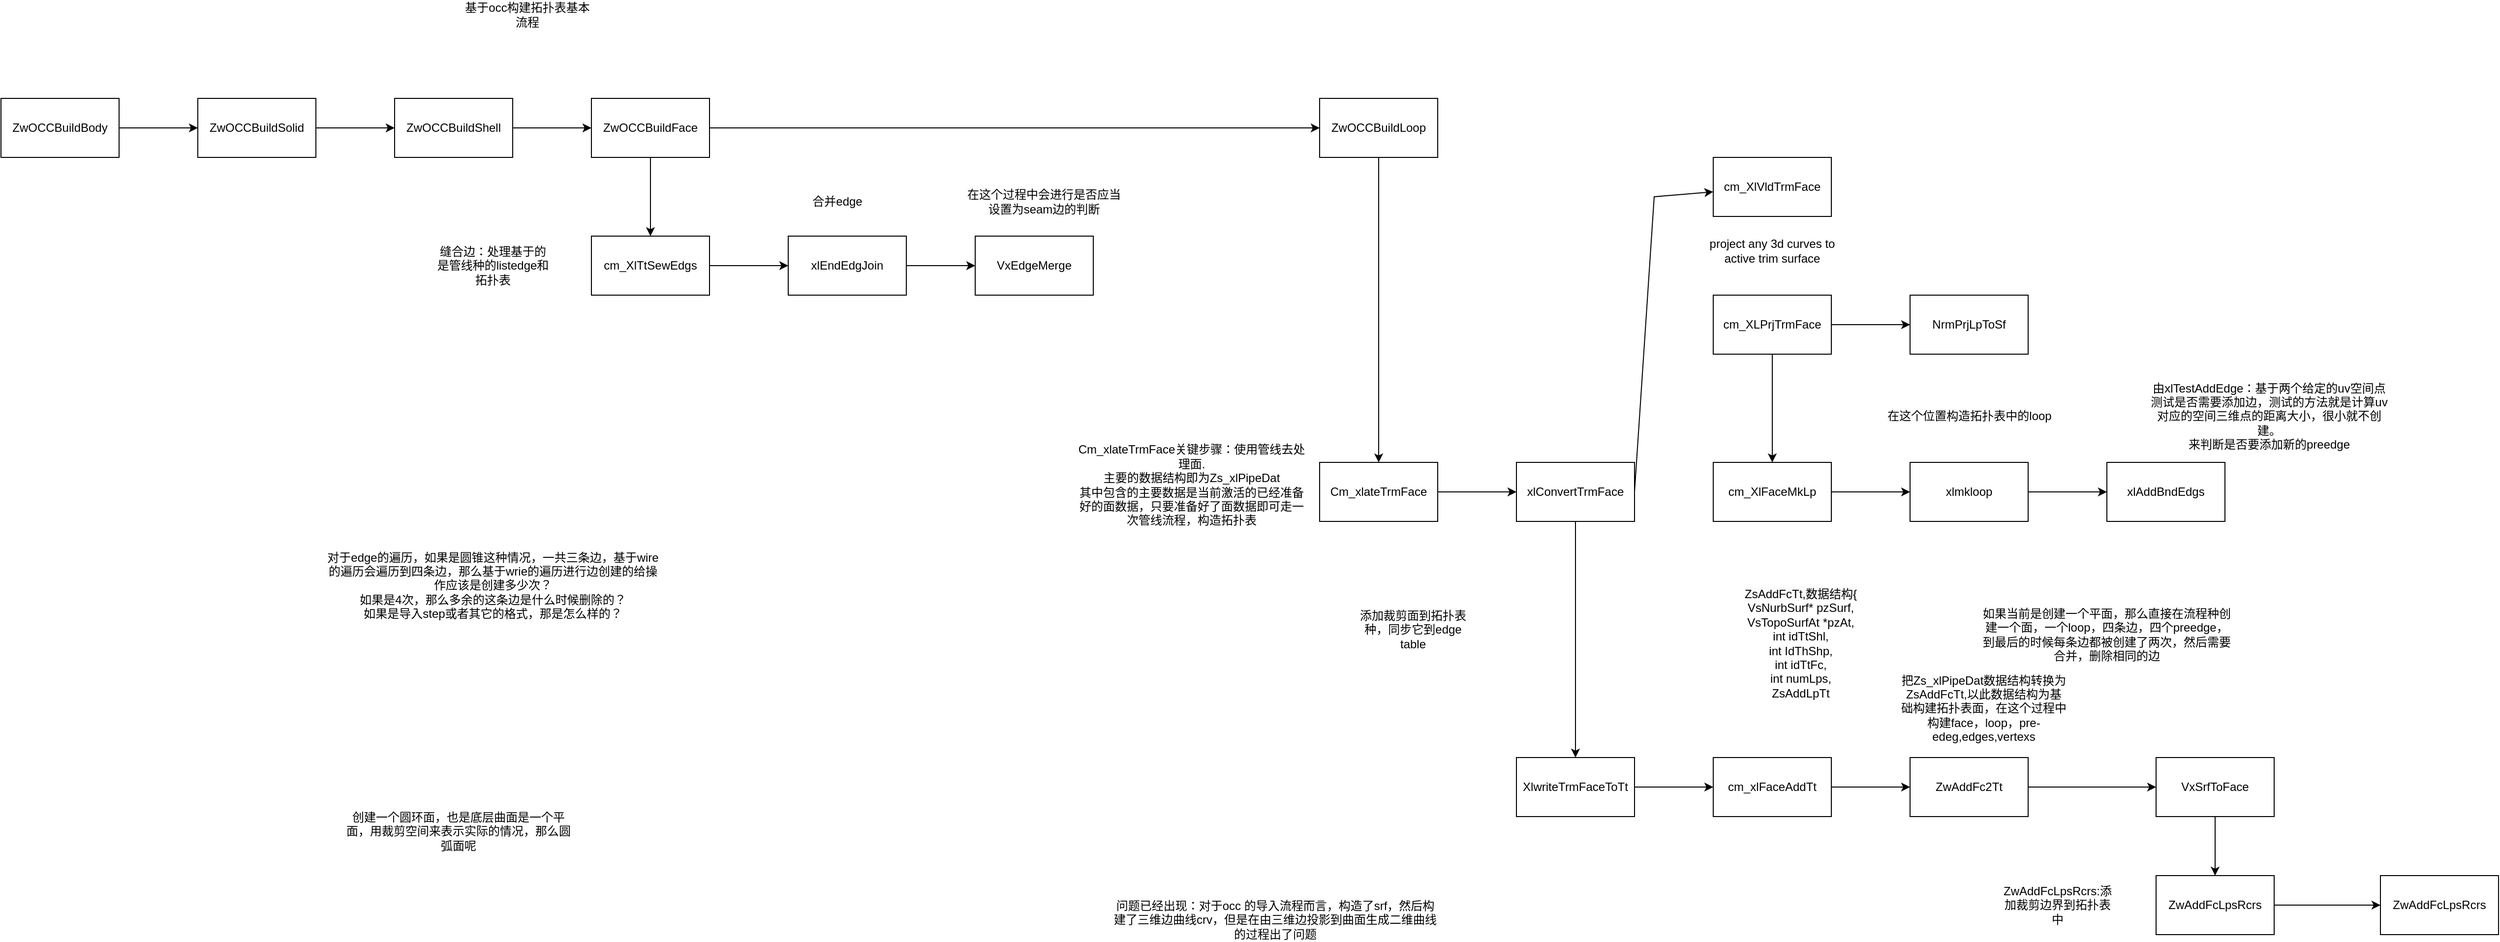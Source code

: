 <mxfile version="24.8.4">
  <diagram name="第 1 页" id="cpMwv3mzheXXSJGDuKsl">
    <mxGraphModel dx="1877" dy="618" grid="1" gridSize="10" guides="1" tooltips="1" connect="1" arrows="1" fold="1" page="1" pageScale="1" pageWidth="827" pageHeight="1169" math="0" shadow="0">
      <root>
        <mxCell id="0" />
        <mxCell id="1" parent="0" />
        <mxCell id="IKvankt0lo-OYt-cGhuD-1" value="" style="edgeStyle=orthogonalEdgeStyle;rounded=0;orthogonalLoop=1;jettySize=auto;html=1;" edge="1" parent="1" source="IKvankt0lo-OYt-cGhuD-2" target="IKvankt0lo-OYt-cGhuD-5">
          <mxGeometry relative="1" as="geometry" />
        </mxCell>
        <mxCell id="IKvankt0lo-OYt-cGhuD-2" value="ZwOCCBuildBody" style="rounded=0;whiteSpace=wrap;html=1;" vertex="1" parent="1">
          <mxGeometry x="-470" y="290" width="120" height="60" as="geometry" />
        </mxCell>
        <mxCell id="IKvankt0lo-OYt-cGhuD-3" value="基于occ构建拓扑表基本流程" style="text;html=1;align=center;verticalAlign=middle;whiteSpace=wrap;rounded=0;" vertex="1" parent="1">
          <mxGeometry y="190" width="130" height="30" as="geometry" />
        </mxCell>
        <mxCell id="IKvankt0lo-OYt-cGhuD-4" value="" style="edgeStyle=orthogonalEdgeStyle;rounded=0;orthogonalLoop=1;jettySize=auto;html=1;" edge="1" parent="1" source="IKvankt0lo-OYt-cGhuD-5" target="IKvankt0lo-OYt-cGhuD-7">
          <mxGeometry relative="1" as="geometry" />
        </mxCell>
        <mxCell id="IKvankt0lo-OYt-cGhuD-5" value="ZwOCCBuildSolid" style="rounded=0;whiteSpace=wrap;html=1;" vertex="1" parent="1">
          <mxGeometry x="-270" y="290" width="120" height="60" as="geometry" />
        </mxCell>
        <mxCell id="IKvankt0lo-OYt-cGhuD-6" value="" style="edgeStyle=orthogonalEdgeStyle;rounded=0;orthogonalLoop=1;jettySize=auto;html=1;" edge="1" parent="1" source="IKvankt0lo-OYt-cGhuD-7" target="IKvankt0lo-OYt-cGhuD-10">
          <mxGeometry relative="1" as="geometry" />
        </mxCell>
        <mxCell id="IKvankt0lo-OYt-cGhuD-7" value="ZwOCCBuildShell" style="rounded=0;whiteSpace=wrap;html=1;" vertex="1" parent="1">
          <mxGeometry x="-70" y="290" width="120" height="60" as="geometry" />
        </mxCell>
        <mxCell id="IKvankt0lo-OYt-cGhuD-8" value="" style="edgeStyle=orthogonalEdgeStyle;rounded=0;orthogonalLoop=1;jettySize=auto;html=1;" edge="1" parent="1" source="IKvankt0lo-OYt-cGhuD-10" target="IKvankt0lo-OYt-cGhuD-12">
          <mxGeometry relative="1" as="geometry" />
        </mxCell>
        <mxCell id="IKvankt0lo-OYt-cGhuD-9" value="" style="edgeStyle=orthogonalEdgeStyle;rounded=0;orthogonalLoop=1;jettySize=auto;html=1;" edge="1" parent="1" source="IKvankt0lo-OYt-cGhuD-10" target="IKvankt0lo-OYt-cGhuD-29">
          <mxGeometry relative="1" as="geometry" />
        </mxCell>
        <mxCell id="IKvankt0lo-OYt-cGhuD-10" value="ZwOCCBuildFace" style="rounded=0;whiteSpace=wrap;html=1;" vertex="1" parent="1">
          <mxGeometry x="130" y="290" width="120" height="60" as="geometry" />
        </mxCell>
        <mxCell id="IKvankt0lo-OYt-cGhuD-11" value="" style="edgeStyle=orthogonalEdgeStyle;rounded=0;orthogonalLoop=1;jettySize=auto;html=1;" edge="1" parent="1" source="IKvankt0lo-OYt-cGhuD-12" target="IKvankt0lo-OYt-cGhuD-14">
          <mxGeometry relative="1" as="geometry" />
        </mxCell>
        <mxCell id="IKvankt0lo-OYt-cGhuD-12" value="ZwOCCBuildLoop" style="rounded=0;whiteSpace=wrap;html=1;" vertex="1" parent="1">
          <mxGeometry x="870" y="290" width="120" height="60" as="geometry" />
        </mxCell>
        <mxCell id="IKvankt0lo-OYt-cGhuD-13" value="" style="edgeStyle=orthogonalEdgeStyle;rounded=0;orthogonalLoop=1;jettySize=auto;html=1;" edge="1" parent="1" source="IKvankt0lo-OYt-cGhuD-14" target="IKvankt0lo-OYt-cGhuD-17">
          <mxGeometry relative="1" as="geometry" />
        </mxCell>
        <mxCell id="IKvankt0lo-OYt-cGhuD-14" value="Cm_xlateTrmFace" style="rounded=0;whiteSpace=wrap;html=1;" vertex="1" parent="1">
          <mxGeometry x="870" y="660" width="120" height="60" as="geometry" />
        </mxCell>
        <mxCell id="IKvankt0lo-OYt-cGhuD-15" value="Cm_xlateTrmFace关键步骤：使用管线去处理面.&lt;div&gt;主要的数据结构即为Zs_xlPipeDat&lt;/div&gt;&lt;div&gt;其中包含的主要数据是当前激活的已经准备好的面数据，只要准备好了面数据即可走一次管线流程，构造拓扑表&lt;/div&gt;" style="text;html=1;align=center;verticalAlign=middle;whiteSpace=wrap;rounded=0;" vertex="1" parent="1">
          <mxGeometry x="620" y="630" width="240" height="105" as="geometry" />
        </mxCell>
        <mxCell id="IKvankt0lo-OYt-cGhuD-16" value="" style="edgeStyle=orthogonalEdgeStyle;rounded=0;orthogonalLoop=1;jettySize=auto;html=1;" edge="1" parent="1" source="IKvankt0lo-OYt-cGhuD-17" target="IKvankt0lo-OYt-cGhuD-19">
          <mxGeometry relative="1" as="geometry" />
        </mxCell>
        <mxCell id="IKvankt0lo-OYt-cGhuD-17" value="xlConvertTrmFace" style="rounded=0;whiteSpace=wrap;html=1;" vertex="1" parent="1">
          <mxGeometry x="1070" y="660" width="120" height="60" as="geometry" />
        </mxCell>
        <mxCell id="IKvankt0lo-OYt-cGhuD-18" value="" style="edgeStyle=orthogonalEdgeStyle;rounded=0;orthogonalLoop=1;jettySize=auto;html=1;" edge="1" parent="1" source="IKvankt0lo-OYt-cGhuD-19" target="IKvankt0lo-OYt-cGhuD-22">
          <mxGeometry relative="1" as="geometry" />
        </mxCell>
        <mxCell id="IKvankt0lo-OYt-cGhuD-19" value="XlwriteTrmFaceToTt" style="rounded=0;whiteSpace=wrap;html=1;" vertex="1" parent="1">
          <mxGeometry x="1070" y="960" width="120" height="60" as="geometry" />
        </mxCell>
        <mxCell id="IKvankt0lo-OYt-cGhuD-20" value="添加裁剪面到拓扑表种，同步它到edge table" style="text;html=1;align=center;verticalAlign=middle;whiteSpace=wrap;rounded=0;" vertex="1" parent="1">
          <mxGeometry x="900" y="815" width="130" height="30" as="geometry" />
        </mxCell>
        <mxCell id="IKvankt0lo-OYt-cGhuD-21" value="" style="edgeStyle=orthogonalEdgeStyle;rounded=0;orthogonalLoop=1;jettySize=auto;html=1;" edge="1" parent="1" source="IKvankt0lo-OYt-cGhuD-22" target="IKvankt0lo-OYt-cGhuD-24">
          <mxGeometry relative="1" as="geometry" />
        </mxCell>
        <mxCell id="IKvankt0lo-OYt-cGhuD-22" value="cm_xlFaceAddTt" style="rounded=0;whiteSpace=wrap;html=1;" vertex="1" parent="1">
          <mxGeometry x="1270" y="960" width="120" height="60" as="geometry" />
        </mxCell>
        <mxCell id="IKvankt0lo-OYt-cGhuD-23" value="" style="edgeStyle=orthogonalEdgeStyle;rounded=0;orthogonalLoop=1;jettySize=auto;html=1;" edge="1" parent="1" source="IKvankt0lo-OYt-cGhuD-24" target="IKvankt0lo-OYt-cGhuD-38">
          <mxGeometry relative="1" as="geometry" />
        </mxCell>
        <mxCell id="IKvankt0lo-OYt-cGhuD-24" value="ZwAddFc2Tt" style="rounded=0;whiteSpace=wrap;html=1;" vertex="1" parent="1">
          <mxGeometry x="1470" y="960" width="120" height="60" as="geometry" />
        </mxCell>
        <mxCell id="IKvankt0lo-OYt-cGhuD-25" value="把Zs_xlPipeDat数据结构转换为ZsAddFcTt,以此数据结构为基础构建拓扑表面，在这个过程中构建face，loop，pre-edeg,edges,vertexs" style="text;html=1;align=center;verticalAlign=middle;whiteSpace=wrap;rounded=0;" vertex="1" parent="1">
          <mxGeometry x="1460" y="890" width="170" height="40" as="geometry" />
        </mxCell>
        <mxCell id="IKvankt0lo-OYt-cGhuD-26" value="&lt;span style=&quot;color: rgb(0, 0, 0); font-family: Helvetica; font-size: 12px; font-style: normal; font-variant-ligatures: normal; font-variant-caps: normal; font-weight: 400; letter-spacing: normal; orphans: 2; text-align: center; text-indent: 0px; text-transform: none; widows: 2; word-spacing: 0px; -webkit-text-stroke-width: 0px; white-space: normal; background-color: rgb(251, 251, 251); text-decoration-thickness: initial; text-decoration-style: initial; text-decoration-color: initial; display: inline !important; float: none;&quot;&gt;ZsAddFcTt,数据结构{&lt;/span&gt;&lt;div&gt;&lt;div style=&quot;text-align: center;&quot;&gt;VsNurbSurf* pzSurf,&lt;/div&gt;&lt;div style=&quot;text-align: center;&quot;&gt;VsTopoSurfAt *pzAt,&lt;/div&gt;&lt;div style=&quot;text-align: center;&quot;&gt;int idTtShl,&lt;/div&gt;&lt;div style=&quot;text-align: center;&quot;&gt;int IdThShp,&lt;/div&gt;&lt;div style=&quot;text-align: center;&quot;&gt;int idTtFc,&lt;/div&gt;&lt;div style=&quot;text-align: center;&quot;&gt;int numLps,&lt;/div&gt;&lt;div style=&quot;text-align: center;&quot;&gt;ZsAddLpTt&lt;/div&gt;&lt;div style=&quot;text-align: center;&quot;&gt;&lt;br&gt;&lt;/div&gt;&lt;div&gt;&lt;div style=&quot;text-align: center;&quot;&gt;&lt;br&gt;&lt;/div&gt;&lt;div&gt;&lt;span style=&quot;color: rgb(0, 0, 0); font-family: Helvetica; font-size: 12px; font-style: normal; font-variant-ligatures: normal; font-variant-caps: normal; font-weight: 400; letter-spacing: normal; orphans: 2; text-align: center; text-indent: 0px; text-transform: none; widows: 2; word-spacing: 0px; -webkit-text-stroke-width: 0px; white-space: normal; background-color: rgb(251, 251, 251); text-decoration-thickness: initial; text-decoration-style: initial; text-decoration-color: initial; display: inline !important; float: none;&quot;&gt;&lt;br&gt;&lt;/span&gt;&lt;/div&gt;&lt;/div&gt;&lt;/div&gt;" style="text;whiteSpace=wrap;html=1;" vertex="1" parent="1">
          <mxGeometry x="1300" y="780" width="210" height="130" as="geometry" />
        </mxCell>
        <mxCell id="IKvankt0lo-OYt-cGhuD-27" value="如果当前是创建一个平面，那么直接在流程种创建一个面，一个loop，四条边，四个preedge，到最后的时候每条边都被创建了两次，然后需要合并，删除相同的边" style="text;html=1;align=center;verticalAlign=middle;whiteSpace=wrap;rounded=0;" vertex="1" parent="1">
          <mxGeometry x="1540" y="820" width="260" height="30" as="geometry" />
        </mxCell>
        <mxCell id="IKvankt0lo-OYt-cGhuD-28" value="" style="edgeStyle=orthogonalEdgeStyle;rounded=0;orthogonalLoop=1;jettySize=auto;html=1;" edge="1" parent="1" source="IKvankt0lo-OYt-cGhuD-29" target="IKvankt0lo-OYt-cGhuD-32">
          <mxGeometry relative="1" as="geometry" />
        </mxCell>
        <mxCell id="IKvankt0lo-OYt-cGhuD-29" value="cm_XlTtSewEdgs" style="rounded=0;whiteSpace=wrap;html=1;" vertex="1" parent="1">
          <mxGeometry x="130" y="430" width="120" height="60" as="geometry" />
        </mxCell>
        <mxCell id="IKvankt0lo-OYt-cGhuD-30" value="缝合边：处理基于的是管线种的listedge和拓扑表" style="text;html=1;align=center;verticalAlign=middle;whiteSpace=wrap;rounded=0;" vertex="1" parent="1">
          <mxGeometry x="-30" y="445" width="120" height="30" as="geometry" />
        </mxCell>
        <mxCell id="IKvankt0lo-OYt-cGhuD-31" value="" style="edgeStyle=orthogonalEdgeStyle;rounded=0;orthogonalLoop=1;jettySize=auto;html=1;" edge="1" parent="1" source="IKvankt0lo-OYt-cGhuD-32" target="IKvankt0lo-OYt-cGhuD-34">
          <mxGeometry relative="1" as="geometry" />
        </mxCell>
        <mxCell id="IKvankt0lo-OYt-cGhuD-32" value="xlEndEdgJoin" style="rounded=0;whiteSpace=wrap;html=1;" vertex="1" parent="1">
          <mxGeometry x="330" y="430" width="120" height="60" as="geometry" />
        </mxCell>
        <mxCell id="IKvankt0lo-OYt-cGhuD-33" value="合并edge" style="text;html=1;align=center;verticalAlign=middle;whiteSpace=wrap;rounded=0;" vertex="1" parent="1">
          <mxGeometry x="350" y="380" width="60" height="30" as="geometry" />
        </mxCell>
        <mxCell id="IKvankt0lo-OYt-cGhuD-34" value="VxEdgeMerge" style="rounded=0;whiteSpace=wrap;html=1;" vertex="1" parent="1">
          <mxGeometry x="520" y="430" width="120" height="60" as="geometry" />
        </mxCell>
        <mxCell id="IKvankt0lo-OYt-cGhuD-35" value="在这个过程中会进行是否应当设置为seam边的判断" style="text;html=1;align=center;verticalAlign=middle;whiteSpace=wrap;rounded=0;" vertex="1" parent="1">
          <mxGeometry x="510" y="380" width="160" height="30" as="geometry" />
        </mxCell>
        <mxCell id="IKvankt0lo-OYt-cGhuD-36" value="对于edge的遍历，如果是圆锥这种情况，一共三条边，基于wire的遍历会遍历到四条边，那么基于wrie的遍历进行边创建的给操作应该是创建多少次？&lt;div&gt;如果是4次，那么多余的这条边是什么时候删除的？&lt;/div&gt;&lt;div&gt;如果是导入step或者其它的格式，那是怎么样的？&lt;/div&gt;" style="text;html=1;align=center;verticalAlign=middle;whiteSpace=wrap;rounded=0;" vertex="1" parent="1">
          <mxGeometry x="-140" y="730" width="340" height="110" as="geometry" />
        </mxCell>
        <mxCell id="IKvankt0lo-OYt-cGhuD-37" value="" style="edgeStyle=orthogonalEdgeStyle;rounded=0;orthogonalLoop=1;jettySize=auto;html=1;" edge="1" parent="1" source="IKvankt0lo-OYt-cGhuD-38" target="IKvankt0lo-OYt-cGhuD-40">
          <mxGeometry relative="1" as="geometry" />
        </mxCell>
        <mxCell id="IKvankt0lo-OYt-cGhuD-38" value="VxSrfToFace" style="rounded=0;whiteSpace=wrap;html=1;" vertex="1" parent="1">
          <mxGeometry x="1720" y="960" width="120" height="60" as="geometry" />
        </mxCell>
        <mxCell id="IKvankt0lo-OYt-cGhuD-39" value="" style="edgeStyle=orthogonalEdgeStyle;rounded=0;orthogonalLoop=1;jettySize=auto;html=1;" edge="1" parent="1" source="IKvankt0lo-OYt-cGhuD-40" target="IKvankt0lo-OYt-cGhuD-41">
          <mxGeometry relative="1" as="geometry" />
        </mxCell>
        <mxCell id="IKvankt0lo-OYt-cGhuD-40" value="ZwAddFcLpsRcrs" style="rounded=0;whiteSpace=wrap;html=1;" vertex="1" parent="1">
          <mxGeometry x="1720" y="1080" width="120" height="60" as="geometry" />
        </mxCell>
        <mxCell id="IKvankt0lo-OYt-cGhuD-41" value="ZwAddFcLpsRcrs" style="rounded=0;whiteSpace=wrap;html=1;" vertex="1" parent="1">
          <mxGeometry x="1948" y="1080" width="120" height="60" as="geometry" />
        </mxCell>
        <mxCell id="IKvankt0lo-OYt-cGhuD-42" value="ZwAddFcLpsRcrs:添加裁剪边界到拓扑表中" style="text;html=1;align=center;verticalAlign=middle;whiteSpace=wrap;rounded=0;" vertex="1" parent="1">
          <mxGeometry x="1560" y="1095" width="120" height="30" as="geometry" />
        </mxCell>
        <mxCell id="IKvankt0lo-OYt-cGhuD-43" value="创建一个圆环面，也是底层曲面是一个平面，用裁剪空间来表示实际的情况，那么圆弧面呢" style="text;html=1;align=center;verticalAlign=middle;whiteSpace=wrap;rounded=0;" vertex="1" parent="1">
          <mxGeometry x="-120" y="1020" width="230" height="30" as="geometry" />
        </mxCell>
        <mxCell id="IKvankt0lo-OYt-cGhuD-44" value="" style="edgeStyle=orthogonalEdgeStyle;rounded=0;orthogonalLoop=1;jettySize=auto;html=1;" edge="1" parent="1" source="IKvankt0lo-OYt-cGhuD-45" target="IKvankt0lo-OYt-cGhuD-47">
          <mxGeometry relative="1" as="geometry" />
        </mxCell>
        <mxCell id="IKvankt0lo-OYt-cGhuD-45" value="cm_XlFaceMkLp" style="rounded=0;whiteSpace=wrap;html=1;" vertex="1" parent="1">
          <mxGeometry x="1270" y="660" width="120" height="60" as="geometry" />
        </mxCell>
        <mxCell id="IKvankt0lo-OYt-cGhuD-46" value="" style="edgeStyle=orthogonalEdgeStyle;rounded=0;orthogonalLoop=1;jettySize=auto;html=1;" edge="1" parent="1" source="IKvankt0lo-OYt-cGhuD-47" target="IKvankt0lo-OYt-cGhuD-49">
          <mxGeometry relative="1" as="geometry" />
        </mxCell>
        <mxCell id="IKvankt0lo-OYt-cGhuD-47" value="xlmkloop" style="rounded=0;whiteSpace=wrap;html=1;" vertex="1" parent="1">
          <mxGeometry x="1470" y="660" width="120" height="60" as="geometry" />
        </mxCell>
        <mxCell id="IKvankt0lo-OYt-cGhuD-48" value="在这个位置构造拓扑表中的loop" style="text;html=1;align=center;verticalAlign=middle;resizable=0;points=[];autosize=1;strokeColor=none;fillColor=none;" vertex="1" parent="1">
          <mxGeometry x="1435" y="598" width="190" height="30" as="geometry" />
        </mxCell>
        <mxCell id="IKvankt0lo-OYt-cGhuD-49" value="xlAddBndEdgs" style="rounded=0;whiteSpace=wrap;html=1;" vertex="1" parent="1">
          <mxGeometry x="1670" y="660" width="120" height="60" as="geometry" />
        </mxCell>
        <mxCell id="IKvankt0lo-OYt-cGhuD-50" value="由xlTestAddEdge：基于两个给定的uv空间点测试是否需要添加边，测试的方法就是计算uv对应的空间三维点的距离大小，很小就不创建。&lt;div&gt;来判断是否要添加新的preedge&lt;/div&gt;" style="text;html=1;align=center;verticalAlign=middle;whiteSpace=wrap;rounded=0;" vertex="1" parent="1">
          <mxGeometry x="1710" y="573" width="250" height="80" as="geometry" />
        </mxCell>
        <mxCell id="IKvankt0lo-OYt-cGhuD-51" value="问题已经出现：对于occ 的导入流程而言，构造了srf，然后构建了三维边曲线crv，但是在由三维边投影到曲面生成二维曲线的过程出了问题" style="text;html=1;align=center;verticalAlign=middle;whiteSpace=wrap;rounded=0;" vertex="1" parent="1">
          <mxGeometry x="660" y="1110" width="330" height="30" as="geometry" />
        </mxCell>
        <mxCell id="IKvankt0lo-OYt-cGhuD-52" value="" style="edgeStyle=orthogonalEdgeStyle;rounded=0;orthogonalLoop=1;jettySize=auto;html=1;" edge="1" parent="1" source="IKvankt0lo-OYt-cGhuD-54" target="IKvankt0lo-OYt-cGhuD-45">
          <mxGeometry relative="1" as="geometry" />
        </mxCell>
        <mxCell id="IKvankt0lo-OYt-cGhuD-53" value="" style="edgeStyle=orthogonalEdgeStyle;rounded=0;orthogonalLoop=1;jettySize=auto;html=1;" edge="1" parent="1" source="IKvankt0lo-OYt-cGhuD-54" target="IKvankt0lo-OYt-cGhuD-57">
          <mxGeometry relative="1" as="geometry" />
        </mxCell>
        <mxCell id="IKvankt0lo-OYt-cGhuD-54" value="cm_XLPrjTrmFace" style="rounded=0;whiteSpace=wrap;html=1;" vertex="1" parent="1">
          <mxGeometry x="1270" y="490" width="120" height="60" as="geometry" />
        </mxCell>
        <mxCell id="IKvankt0lo-OYt-cGhuD-55" value="" style="endArrow=classic;html=1;rounded=0;exitX=1;exitY=0.5;exitDx=0;exitDy=0;" edge="1" parent="1" source="IKvankt0lo-OYt-cGhuD-17" target="IKvankt0lo-OYt-cGhuD-59">
          <mxGeometry width="50" height="50" relative="1" as="geometry">
            <mxPoint x="1510" y="820" as="sourcePoint" />
            <mxPoint x="1170" y="390" as="targetPoint" />
            <Array as="points">
              <mxPoint x="1210" y="390" />
            </Array>
          </mxGeometry>
        </mxCell>
        <mxCell id="IKvankt0lo-OYt-cGhuD-56" value="project any 3d curves to active trim surface" style="text;html=1;align=center;verticalAlign=middle;whiteSpace=wrap;rounded=0;" vertex="1" parent="1">
          <mxGeometry x="1260" y="430" width="140" height="30" as="geometry" />
        </mxCell>
        <mxCell id="IKvankt0lo-OYt-cGhuD-57" value="NrmPrjLpToSf" style="rounded=0;whiteSpace=wrap;html=1;" vertex="1" parent="1">
          <mxGeometry x="1470" y="490" width="120" height="60" as="geometry" />
        </mxCell>
        <mxCell id="IKvankt0lo-OYt-cGhuD-59" value="cm_XlVldTrmFace" style="rounded=0;whiteSpace=wrap;html=1;" vertex="1" parent="1">
          <mxGeometry x="1270" y="350" width="120" height="60" as="geometry" />
        </mxCell>
      </root>
    </mxGraphModel>
  </diagram>
</mxfile>
